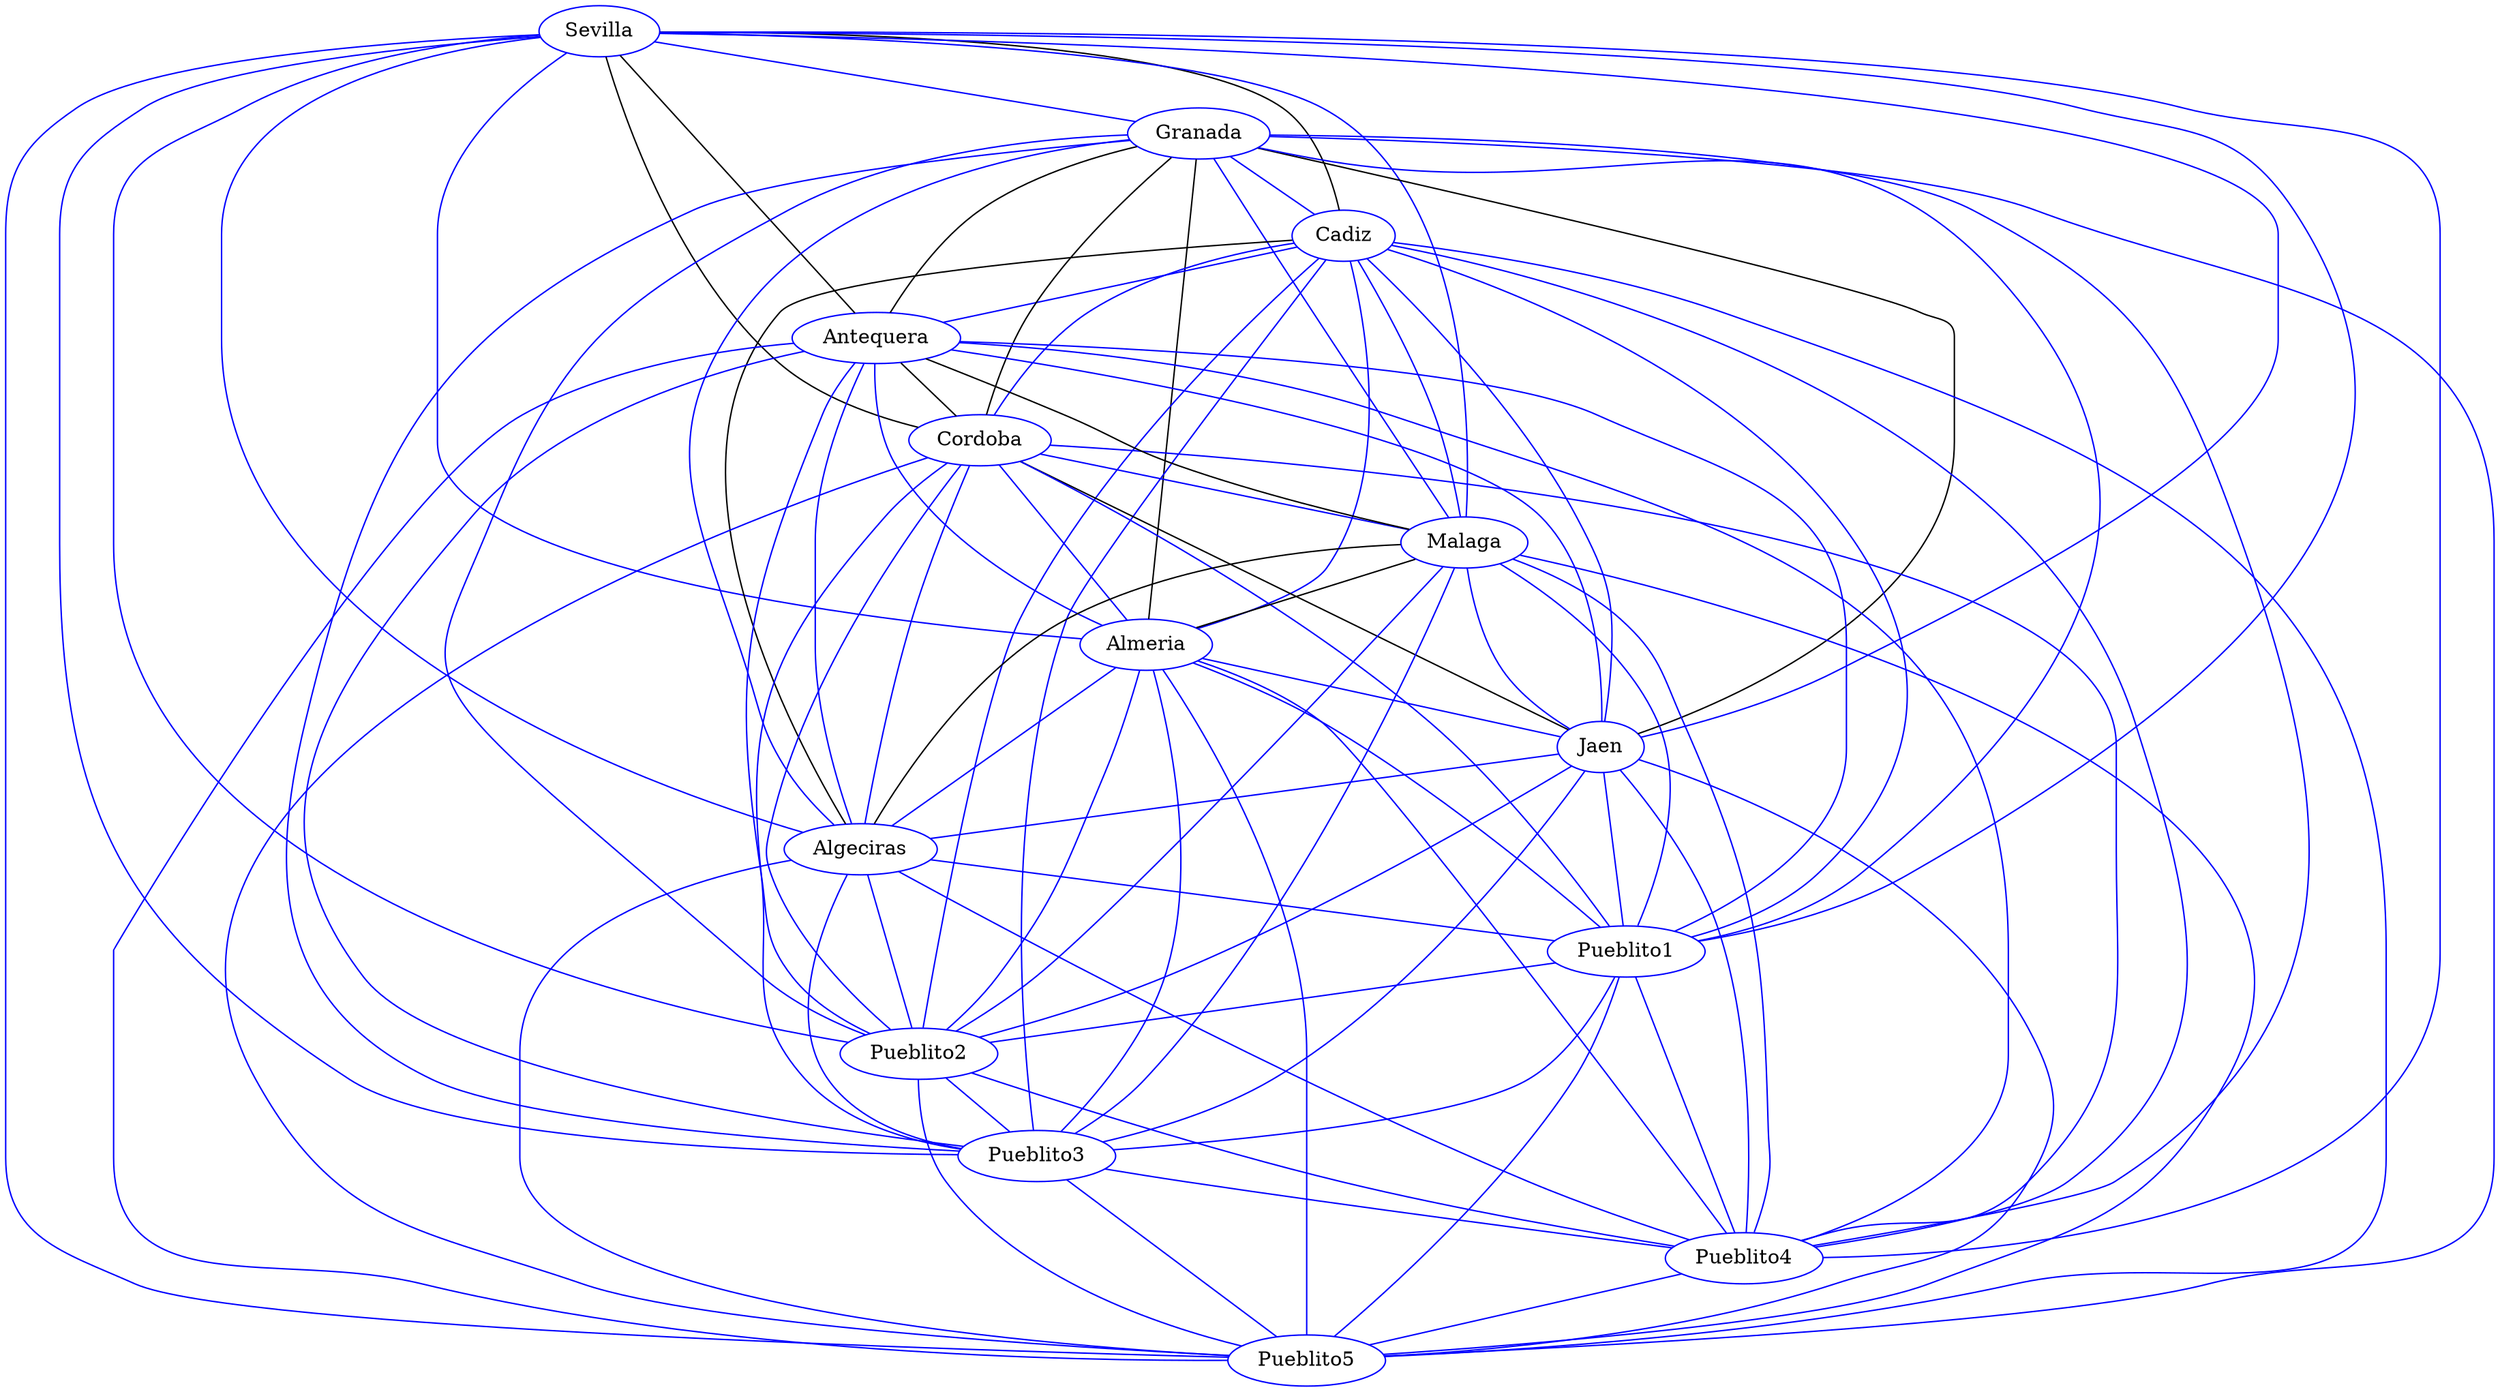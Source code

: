 strict graph G {
  1 [ color="blue" label="Sevilla" ];
  2 [ color="blue" label="Granada" ];
  3 [ color="blue" label="Cadiz" ];
  4 [ color="blue" label="Cordoba" ];
  5 [ color="blue" label="Malaga" ];
  6 [ color="blue" label="Antequera" ];
  7 [ color="blue" label="Almeria" ];
  8 [ color="blue" label="Jaen" ];
  9 [ color="blue" label="Algeciras" ];
  10 [ color="blue" label="Pueblito1" ];
  11 [ color="blue" label="Pueblito2" ];
  12 [ color="blue" label="Pueblito3" ];
  13 [ color="blue" label="Pueblito4" ];
  14 [ color="blue" label="Pueblito5" ];
  1 -- 4 [ ];
  1 -- 3 [ ];
  1 -- 6 [ ];
  6 -- 2 [ ];
  6 -- 5 [ ];
  6 -- 4 [ ];
  5 -- 7 [ ];
  4 -- 8 [ ];
  4 -- 2 [ ];
  2 -- 7 [ ];
  2 -- 8 [ ];
  3 -- 9 [ ];
  9 -- 5 [ ];
  1 -- 2 [ color="blue" ];
  1 -- 5 [ color="blue" ];
  1 -- 7 [ color="blue" ];
  1 -- 8 [ color="blue" ];
  1 -- 9 [ color="blue" ];
  1 -- 10 [ color="blue" ];
  1 -- 11 [ color="blue" ];
  1 -- 12 [ color="blue" ];
  1 -- 13 [ color="blue" ];
  1 -- 14 [ color="blue" ];
  2 -- 3 [ color="blue" ];
  2 -- 5 [ color="blue" ];
  2 -- 9 [ color="blue" ];
  2 -- 10 [ color="blue" ];
  2 -- 11 [ color="blue" ];
  2 -- 12 [ color="blue" ];
  2 -- 13 [ color="blue" ];
  2 -- 14 [ color="blue" ];
  3 -- 4 [ color="blue" ];
  3 -- 5 [ color="blue" ];
  3 -- 6 [ color="blue" ];
  3 -- 7 [ color="blue" ];
  3 -- 8 [ color="blue" ];
  3 -- 10 [ color="blue" ];
  3 -- 11 [ color="blue" ];
  3 -- 12 [ color="blue" ];
  3 -- 13 [ color="blue" ];
  3 -- 14 [ color="blue" ];
  4 -- 5 [ color="blue" ];
  4 -- 7 [ color="blue" ];
  4 -- 9 [ color="blue" ];
  4 -- 10 [ color="blue" ];
  4 -- 11 [ color="blue" ];
  4 -- 12 [ color="blue" ];
  4 -- 13 [ color="blue" ];
  4 -- 14 [ color="blue" ];
  5 -- 8 [ color="blue" ];
  5 -- 10 [ color="blue" ];
  5 -- 11 [ color="blue" ];
  5 -- 12 [ color="blue" ];
  5 -- 13 [ color="blue" ];
  5 -- 14 [ color="blue" ];
  6 -- 7 [ color="blue" ];
  6 -- 8 [ color="blue" ];
  6 -- 9 [ color="blue" ];
  6 -- 10 [ color="blue" ];
  6 -- 11 [ color="blue" ];
  6 -- 12 [ color="blue" ];
  6 -- 13 [ color="blue" ];
  6 -- 14 [ color="blue" ];
  7 -- 8 [ color="blue" ];
  7 -- 9 [ color="blue" ];
  7 -- 10 [ color="blue" ];
  7 -- 11 [ color="blue" ];
  7 -- 12 [ color="blue" ];
  7 -- 13 [ color="blue" ];
  7 -- 14 [ color="blue" ];
  8 -- 9 [ color="blue" ];
  8 -- 10 [ color="blue" ];
  8 -- 11 [ color="blue" ];
  8 -- 12 [ color="blue" ];
  8 -- 13 [ color="blue" ];
  8 -- 14 [ color="blue" ];
  9 -- 10 [ color="blue" ];
  9 -- 11 [ color="blue" ];
  9 -- 12 [ color="blue" ];
  9 -- 13 [ color="blue" ];
  9 -- 14 [ color="blue" ];
  10 -- 11 [ color="blue" ];
  10 -- 12 [ color="blue" ];
  10 -- 13 [ color="blue" ];
  10 -- 14 [ color="blue" ];
  11 -- 12 [ color="blue" ];
  11 -- 13 [ color="blue" ];
  11 -- 14 [ color="blue" ];
  12 -- 13 [ color="blue" ];
  12 -- 14 [ color="blue" ];
  13 -- 14 [ color="blue" ];
}
